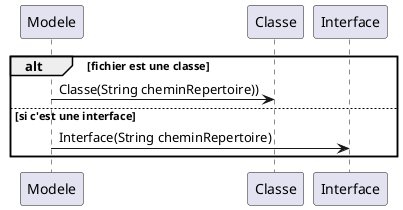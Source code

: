 @startuml
alt fichier est une classe
Modele->Classe:Classe(String cheminRepertoire))
else si c'est une interface
Modele->Interface:Interface(String cheminRepertoire)
end
@enduml
